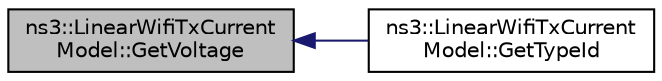digraph "ns3::LinearWifiTxCurrentModel::GetVoltage"
{
  edge [fontname="Helvetica",fontsize="10",labelfontname="Helvetica",labelfontsize="10"];
  node [fontname="Helvetica",fontsize="10",shape=record];
  rankdir="LR";
  Node1 [label="ns3::LinearWifiTxCurrent\lModel::GetVoltage",height=0.2,width=0.4,color="black", fillcolor="grey75", style="filled", fontcolor="black"];
  Node1 -> Node2 [dir="back",color="midnightblue",fontsize="10",style="solid"];
  Node2 [label="ns3::LinearWifiTxCurrent\lModel::GetTypeId",height=0.2,width=0.4,color="black", fillcolor="white", style="filled",URL="$df/d7c/classns3_1_1LinearWifiTxCurrentModel.html#ae72c4be07ce37aae16821c2140f376bd",tooltip="Get the type ID. "];
}
